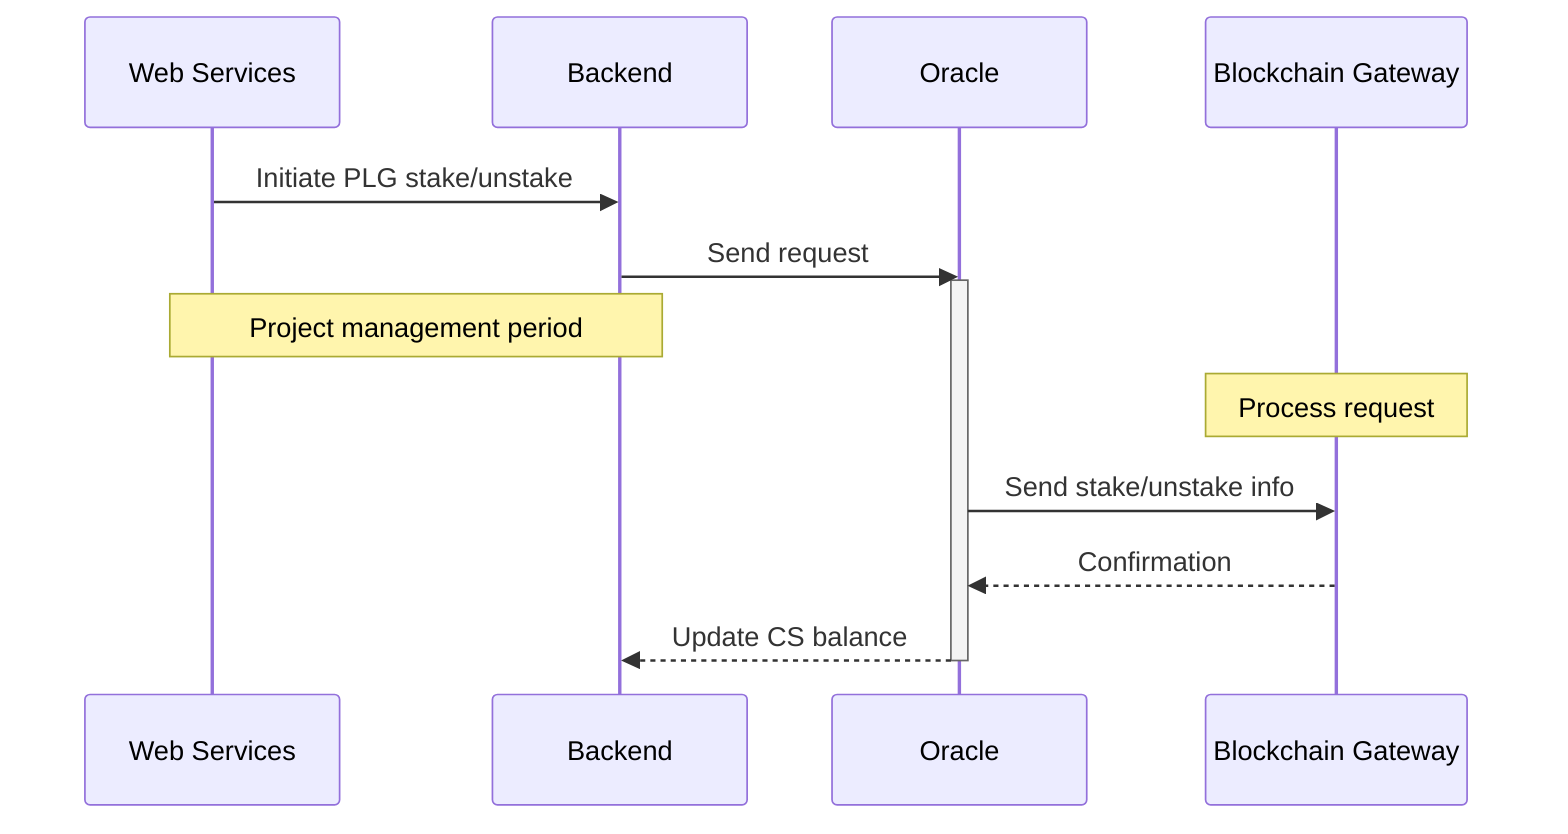sequenceDiagram
    participant Web Services
    participant Backend
    participant Oracle
    participant Blockchain Gateway
    Web Services->>Backend: Initiate PLG stake/unstake
    Backend->>Oracle: Send request
    activate Oracle
    Note over Web Services,Backend: Project management period
    Note over Blockchain Gateway: Process request
    Oracle->>Blockchain Gateway: Send stake/unstake info
    Blockchain Gateway-->>Oracle: Confirmation
    Oracle-->>Backend: Update CS balance  
    deactivate Oracle